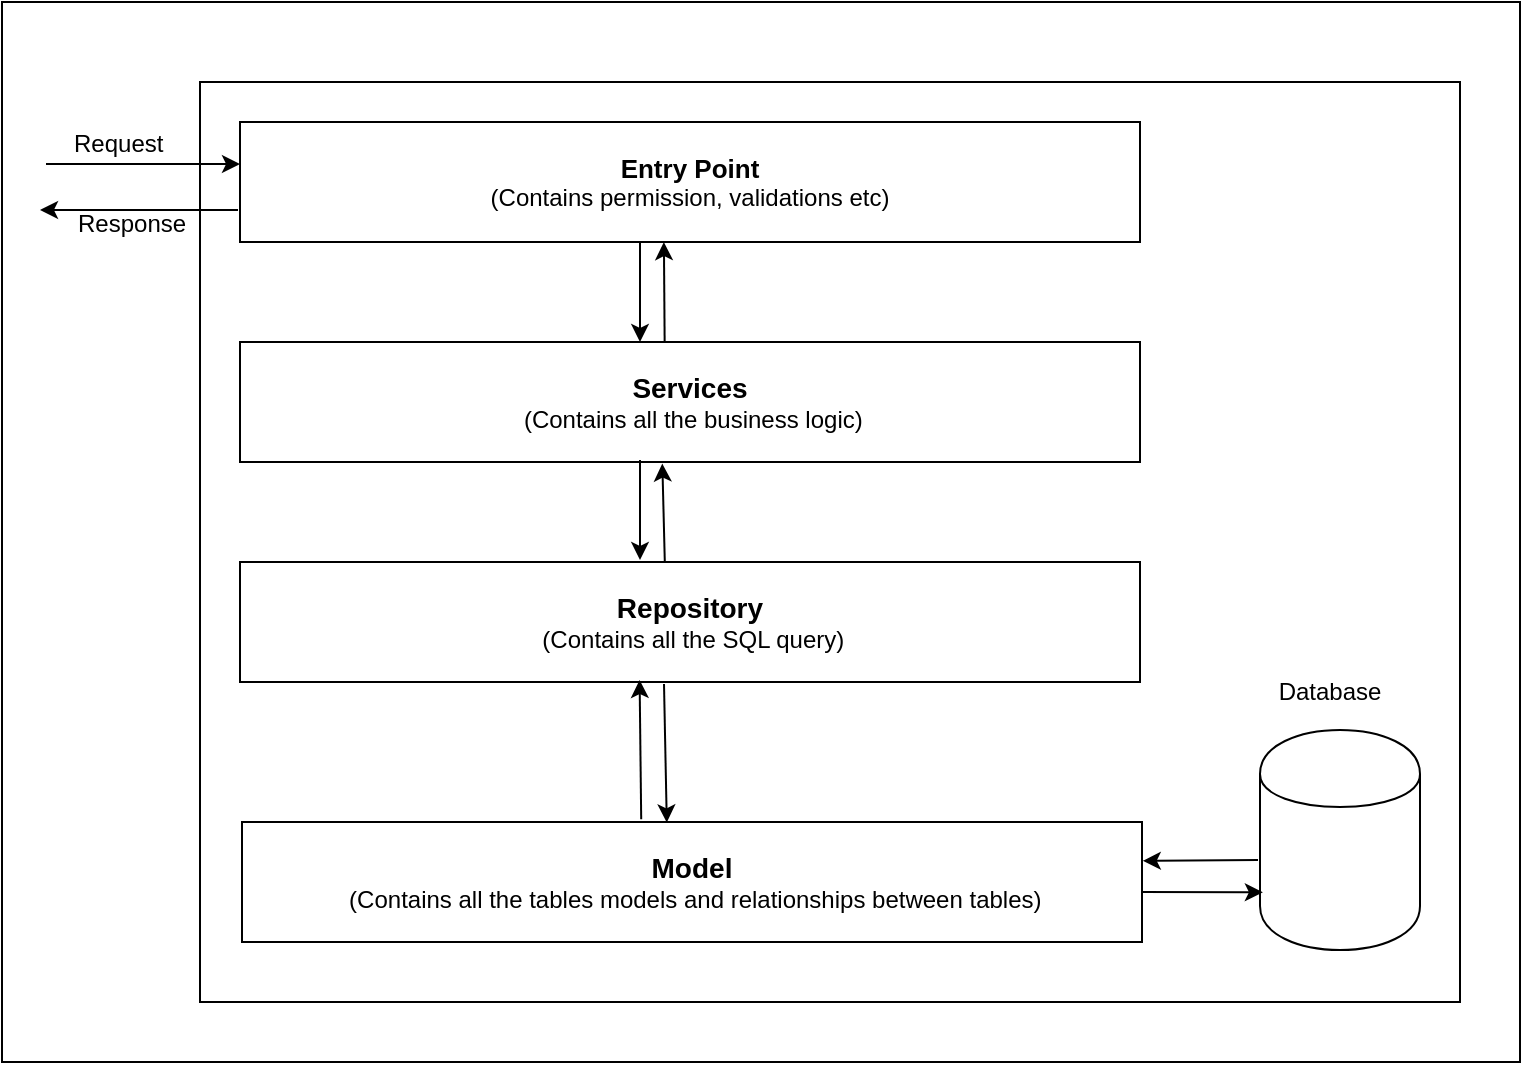 <mxfile version="10.6.6" type="device"><diagram id="Mbzv4hKOmm_KAJpvO2AF" name="Page-1"><mxGraphModel dx="1383" dy="1402" grid="1" gridSize="10" guides="1" tooltips="1" connect="1" arrows="1" fold="1" page="1" pageScale="1" pageWidth="850" pageHeight="1100" math="0" shadow="0"><root><mxCell id="0"/><mxCell id="1" parent="0"/><mxCell id="sl9orsJEzBCL8E5rYfDs-27" value="" style="rounded=0;whiteSpace=wrap;html=1;" parent="1" vertex="1"><mxGeometry x="-79" y="-20" width="759" height="530" as="geometry"/></mxCell><mxCell id="sl9orsJEzBCL8E5rYfDs-1" value="" style="rounded=0;whiteSpace=wrap;html=1;" parent="1" vertex="1"><mxGeometry x="20" y="20" width="630" height="460" as="geometry"/></mxCell><mxCell id="sl9orsJEzBCL8E5rYfDs-4" value="&lt;font style=&quot;font-size: 13px&quot;&gt;&lt;b&gt;Entry Point&lt;/b&gt;&lt;/font&gt;&lt;br&gt;(Contains permission, validations etc)" style="rounded=0;whiteSpace=wrap;html=1;" parent="1" vertex="1"><mxGeometry x="40" y="40" width="450" height="60" as="geometry"/></mxCell><mxCell id="sl9orsJEzBCL8E5rYfDs-5" value="" style="endArrow=classic;html=1;" parent="1" edge="1"><mxGeometry width="50" height="50" relative="1" as="geometry"><mxPoint x="-57" y="61" as="sourcePoint"/><mxPoint x="40" y="61" as="targetPoint"/></mxGeometry></mxCell><mxCell id="sl9orsJEzBCL8E5rYfDs-7" value="&lt;div&gt;&lt;font size=&quot;1&quot;&gt;&lt;b style=&quot;font-size: 14px&quot;&gt;Services&lt;/b&gt;&lt;/font&gt;&lt;/div&gt;&amp;nbsp;(Contains all the business logic)" style="rounded=0;whiteSpace=wrap;html=1;" parent="1" vertex="1"><mxGeometry x="40" y="150" width="450" height="60" as="geometry"/></mxCell><mxCell id="sl9orsJEzBCL8E5rYfDs-8" value="&lt;div&gt;&lt;font size=&quot;1&quot;&gt;&lt;b style=&quot;font-size: 14px&quot;&gt;Repository&lt;/b&gt;&lt;/font&gt;&lt;/div&gt;&amp;nbsp;(Contains all the SQL query)" style="rounded=0;whiteSpace=wrap;html=1;" parent="1" vertex="1"><mxGeometry x="40" y="260" width="450" height="60" as="geometry"/></mxCell><mxCell id="sl9orsJEzBCL8E5rYfDs-9" value="&lt;div&gt;&lt;font size=&quot;1&quot;&gt;&lt;b style=&quot;font-size: 14px&quot;&gt;Model&lt;/b&gt;&lt;/font&gt;&lt;/div&gt;&amp;nbsp;(Contains all the tables models and relationships between tables)" style="rounded=0;whiteSpace=wrap;html=1;" parent="1" vertex="1"><mxGeometry x="41" y="390" width="450" height="60" as="geometry"/></mxCell><mxCell id="sl9orsJEzBCL8E5rYfDs-11" value="" style="shape=cylinder;whiteSpace=wrap;html=1;boundedLbl=1;backgroundOutline=1;" parent="1" vertex="1"><mxGeometry x="550" y="344" width="80" height="110" as="geometry"/></mxCell><mxCell id="sl9orsJEzBCL8E5rYfDs-12" value="Database" style="text;html=1;strokeColor=none;fillColor=none;align=center;verticalAlign=middle;whiteSpace=wrap;rounded=0;" parent="1" vertex="1"><mxGeometry x="530" y="315" width="110" height="20" as="geometry"/></mxCell><mxCell id="sl9orsJEzBCL8E5rYfDs-15" value="" style="endArrow=classic;html=1;" parent="1" edge="1"><mxGeometry width="50" height="50" relative="1" as="geometry"><mxPoint x="240" y="100" as="sourcePoint"/><mxPoint x="240" y="150" as="targetPoint"/></mxGeometry></mxCell><mxCell id="sl9orsJEzBCL8E5rYfDs-16" value="" style="endArrow=classic;html=1;" parent="1" edge="1"><mxGeometry width="50" height="50" relative="1" as="geometry"><mxPoint x="240" y="209" as="sourcePoint"/><mxPoint x="240" y="259" as="targetPoint"/></mxGeometry></mxCell><mxCell id="sl9orsJEzBCL8E5rYfDs-17" value="" style="endArrow=classic;html=1;entryX=0.45;entryY=-0.013;entryDx=0;entryDy=0;entryPerimeter=0;" parent="1" edge="1"><mxGeometry width="50" height="50" relative="1" as="geometry"><mxPoint x="252" y="321" as="sourcePoint"/><mxPoint x="253.4" y="390.2" as="targetPoint"/></mxGeometry></mxCell><mxCell id="sl9orsJEzBCL8E5rYfDs-18" value="" style="endArrow=classic;html=1;entryX=1.001;entryY=0.373;entryDx=0;entryDy=0;entryPerimeter=0;" parent="1" edge="1"><mxGeometry width="50" height="50" relative="1" as="geometry"><mxPoint x="549" y="409" as="sourcePoint"/><mxPoint x="491.4" y="409.4" as="targetPoint"/></mxGeometry></mxCell><mxCell id="sl9orsJEzBCL8E5rYfDs-19" value="" style="endArrow=classic;html=1;entryX=0.018;entryY=0.738;entryDx=0;entryDy=0;entryPerimeter=0;" parent="1" target="sl9orsJEzBCL8E5rYfDs-11" edge="1"><mxGeometry width="50" height="50" relative="1" as="geometry"><mxPoint x="491" y="425" as="sourcePoint"/><mxPoint x="490" y="429.857" as="targetPoint"/></mxGeometry></mxCell><mxCell id="sl9orsJEzBCL8E5rYfDs-20" value="" style="endArrow=classic;html=1;entryX=0.289;entryY=0.588;entryDx=0;entryDy=0;entryPerimeter=0;exitX=0.372;exitY=-0.007;exitDx=0;exitDy=0;exitPerimeter=0;" parent="1" edge="1"><mxGeometry width="50" height="50" relative="1" as="geometry"><mxPoint x="240.6" y="388.6" as="sourcePoint"/><mxPoint x="239.8" y="319" as="targetPoint"/></mxGeometry></mxCell><mxCell id="sl9orsJEzBCL8E5rYfDs-21" value="" style="endArrow=classic;html=1;entryX=0.289;entryY=0.588;entryDx=0;entryDy=0;entryPerimeter=0;exitX=0.472;exitY=-0.003;exitDx=0;exitDy=0;exitPerimeter=0;" parent="1" source="sl9orsJEzBCL8E5rYfDs-8" edge="1"><mxGeometry width="50" height="50" relative="1" as="geometry"><mxPoint x="251" y="260" as="sourcePoint"/><mxPoint x="251.163" y="210.814" as="targetPoint"/></mxGeometry></mxCell><mxCell id="sl9orsJEzBCL8E5rYfDs-22" value="" style="endArrow=classic;html=1;entryX=0.471;entryY=1.001;entryDx=0;entryDy=0;entryPerimeter=0;exitX=0.472;exitY=-0.003;exitDx=0;exitDy=0;exitPerimeter=0;" parent="1" target="sl9orsJEzBCL8E5rYfDs-4" edge="1"><mxGeometry width="50" height="50" relative="1" as="geometry"><mxPoint x="252.326" y="149.814" as="sourcePoint"/><mxPoint x="251.163" y="100.814" as="targetPoint"/></mxGeometry></mxCell><mxCell id="sl9orsJEzBCL8E5rYfDs-23" value="" style="endArrow=classic;html=1;" parent="1" edge="1"><mxGeometry width="50" height="50" relative="1" as="geometry"><mxPoint x="39" y="84" as="sourcePoint"/><mxPoint x="-60" y="84" as="targetPoint"/></mxGeometry></mxCell><mxCell id="sl9orsJEzBCL8E5rYfDs-24" value="Response" style="text;html=1;resizable=0;points=[];autosize=1;align=left;verticalAlign=top;spacingTop=-4;" parent="1" vertex="1"><mxGeometry x="-43" y="81" width="70" height="20" as="geometry"/></mxCell><mxCell id="sl9orsJEzBCL8E5rYfDs-25" value="Request" style="text;html=1;resizable=0;points=[];autosize=1;align=left;verticalAlign=top;spacingTop=-4;" parent="1" vertex="1"><mxGeometry x="-45" y="41" width="70" height="20" as="geometry"/></mxCell></root></mxGraphModel></diagram></mxfile>